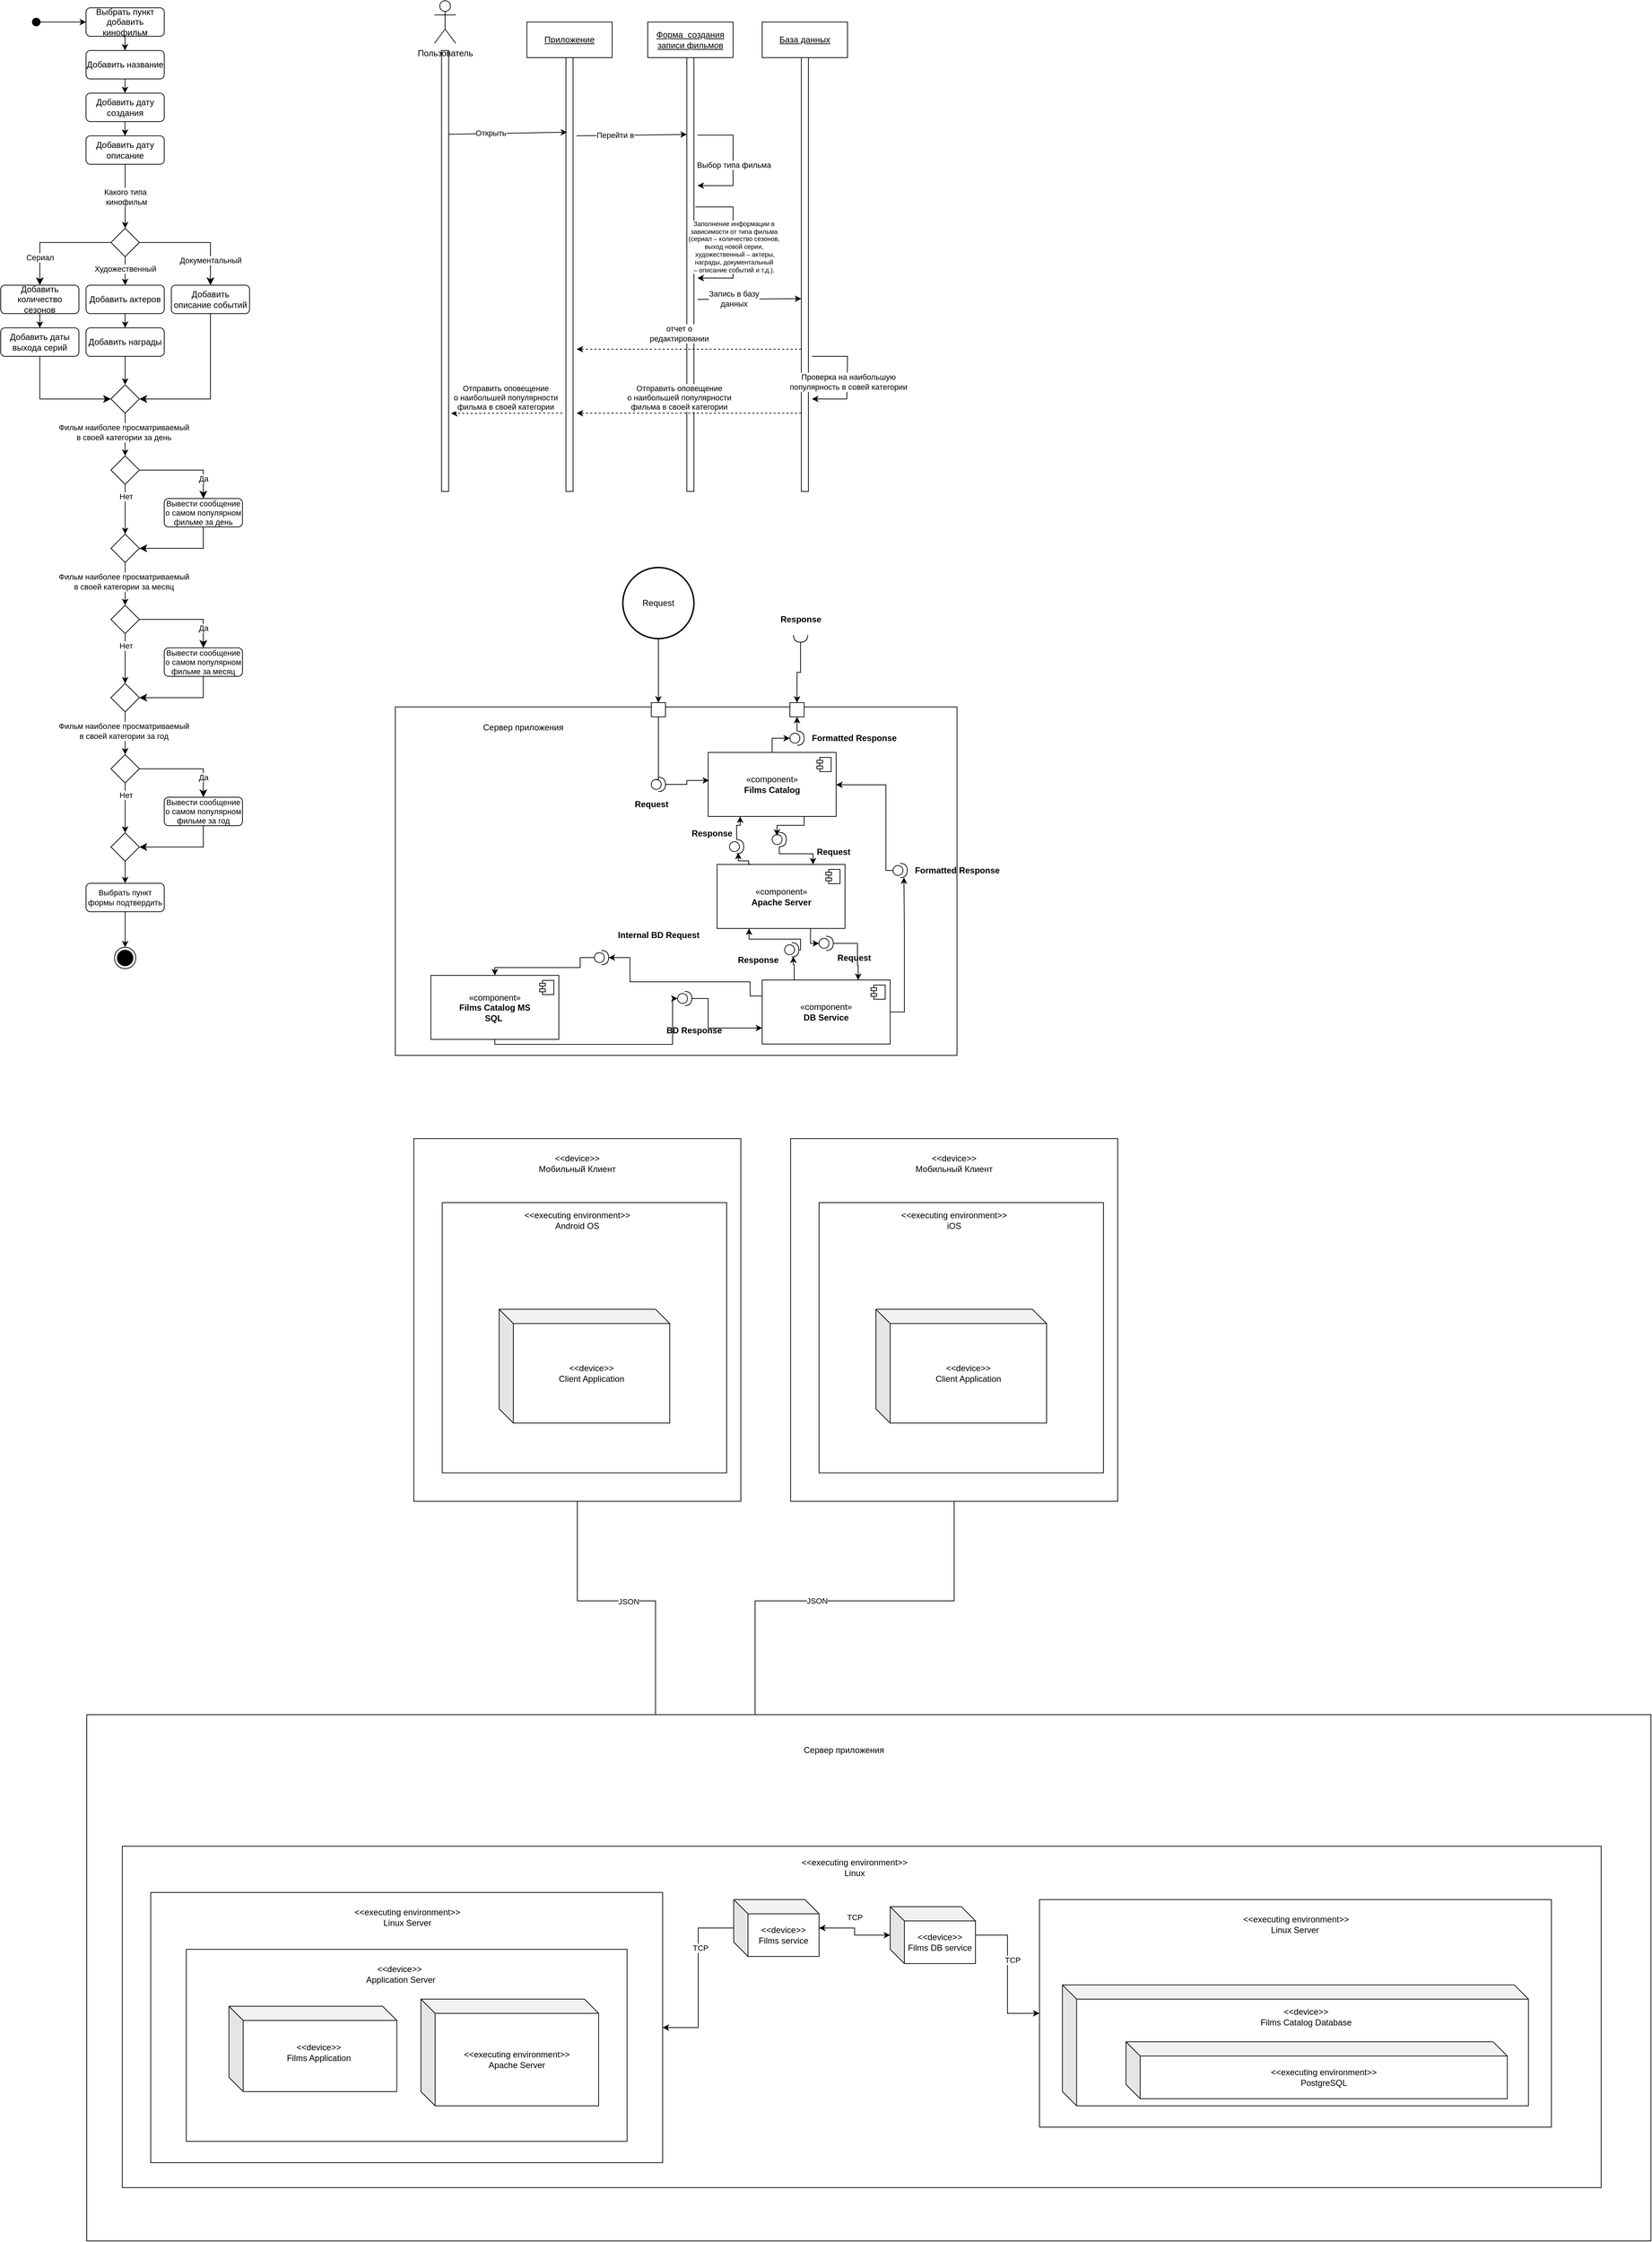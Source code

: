 <mxfile version="22.1.3" type="device">
  <diagram name="Страница — 1" id="a9Os_H2Cxvek76ipQKEr">
    <mxGraphModel dx="4780" dy="2527" grid="1" gridSize="10" guides="1" tooltips="1" connect="1" arrows="1" fold="1" page="1" pageScale="1" pageWidth="827" pageHeight="1169" math="0" shadow="0">
      <root>
        <mxCell id="0" />
        <mxCell id="1" parent="0" />
        <mxCell id="rHdoyy9JIw3pjANWWtvl-1" value="Выбрать пункт добавить кинофильм" style="rounded=1;whiteSpace=wrap;html=1;" parent="1" vertex="1">
          <mxGeometry x="140" y="10" width="110" height="40" as="geometry" />
        </mxCell>
        <mxCell id="rHdoyy9JIw3pjANWWtvl-2" value="" style="rhombus;whiteSpace=wrap;html=1;" parent="1" vertex="1">
          <mxGeometry x="175" y="320" width="40" height="40" as="geometry" />
        </mxCell>
        <mxCell id="rHdoyy9JIw3pjANWWtvl-3" value="" style="endArrow=classic;html=1;rounded=0;entryX=0.5;entryY=0;entryDx=0;entryDy=0;exitX=0.5;exitY=1;exitDx=0;exitDy=0;" parent="1" source="J7ASVX4LQ0dIEM160n3--3" target="rHdoyy9JIw3pjANWWtvl-2" edge="1">
          <mxGeometry width="50" height="50" relative="1" as="geometry">
            <mxPoint x="195" y="280" as="sourcePoint" />
            <mxPoint x="-5" y="270" as="targetPoint" />
          </mxGeometry>
        </mxCell>
        <mxCell id="rHdoyy9JIw3pjANWWtvl-4" value="Какого типа&lt;br&gt;&amp;nbsp;кинофильм" style="edgeLabel;html=1;align=center;verticalAlign=middle;resizable=0;points=[];" parent="rHdoyy9JIw3pjANWWtvl-3" vertex="1" connectable="0">
          <mxGeometry x="0.011" relative="1" as="geometry">
            <mxPoint as="offset" />
          </mxGeometry>
        </mxCell>
        <mxCell id="rHdoyy9JIw3pjANWWtvl-5" value="Добавить описание событий" style="rounded=1;whiteSpace=wrap;html=1;" parent="1" vertex="1">
          <mxGeometry x="260" y="400" width="110" height="40" as="geometry" />
        </mxCell>
        <mxCell id="rHdoyy9JIw3pjANWWtvl-6" value="Добавить актеров" style="rounded=1;whiteSpace=wrap;html=1;" parent="1" vertex="1">
          <mxGeometry x="140" y="400" width="110" height="40" as="geometry" />
        </mxCell>
        <mxCell id="rHdoyy9JIw3pjANWWtvl-7" value="Добавить количество сезонов" style="rounded=1;whiteSpace=wrap;html=1;" parent="1" vertex="1">
          <mxGeometry x="20" y="400" width="110" height="40" as="geometry" />
        </mxCell>
        <mxCell id="rHdoyy9JIw3pjANWWtvl-8" value="" style="edgeStyle=segmentEdgeStyle;endArrow=classic;html=1;curved=0;rounded=0;endSize=8;startSize=8;exitX=1;exitY=0.5;exitDx=0;exitDy=0;entryX=0.5;entryY=0;entryDx=0;entryDy=0;" parent="1" source="rHdoyy9JIw3pjANWWtvl-2" target="rHdoyy9JIw3pjANWWtvl-5" edge="1">
          <mxGeometry width="50" height="50" relative="1" as="geometry">
            <mxPoint x="215" y="450" as="sourcePoint" />
            <mxPoint x="295" y="540" as="targetPoint" />
          </mxGeometry>
        </mxCell>
        <mxCell id="rHdoyy9JIw3pjANWWtvl-15" value="Документальный" style="edgeLabel;html=1;align=center;verticalAlign=middle;resizable=0;points=[];" parent="rHdoyy9JIw3pjANWWtvl-8" vertex="1" connectable="0">
          <mxGeometry x="0.562" relative="1" as="geometry">
            <mxPoint as="offset" />
          </mxGeometry>
        </mxCell>
        <mxCell id="rHdoyy9JIw3pjANWWtvl-9" value="" style="endArrow=classic;html=1;rounded=0;entryX=0.5;entryY=0;entryDx=0;entryDy=0;exitX=0.5;exitY=1;exitDx=0;exitDy=0;" parent="1" source="rHdoyy9JIw3pjANWWtvl-2" target="rHdoyy9JIw3pjANWWtvl-6" edge="1">
          <mxGeometry width="50" height="50" relative="1" as="geometry">
            <mxPoint x="215" y="450" as="sourcePoint" />
            <mxPoint x="265" y="400" as="targetPoint" />
          </mxGeometry>
        </mxCell>
        <mxCell id="rHdoyy9JIw3pjANWWtvl-13" value="Художественный" style="edgeLabel;html=1;align=center;verticalAlign=middle;resizable=0;points=[];" parent="rHdoyy9JIw3pjANWWtvl-9" vertex="1" connectable="0">
          <mxGeometry x="-0.175" relative="1" as="geometry">
            <mxPoint as="offset" />
          </mxGeometry>
        </mxCell>
        <mxCell id="rHdoyy9JIw3pjANWWtvl-10" value="" style="edgeStyle=segmentEdgeStyle;endArrow=classic;html=1;curved=0;rounded=0;endSize=8;startSize=8;entryX=0.5;entryY=0;entryDx=0;entryDy=0;exitX=0;exitY=0.5;exitDx=0;exitDy=0;" parent="1" source="rHdoyy9JIw3pjANWWtvl-2" target="rHdoyy9JIw3pjANWWtvl-7" edge="1">
          <mxGeometry width="50" height="50" relative="1" as="geometry">
            <mxPoint x="160" y="330" as="sourcePoint" />
            <mxPoint x="85" y="390" as="targetPoint" />
          </mxGeometry>
        </mxCell>
        <mxCell id="rHdoyy9JIw3pjANWWtvl-11" value="Сериал" style="edgeLabel;html=1;align=center;verticalAlign=middle;resizable=0;points=[];" parent="rHdoyy9JIw3pjANWWtvl-10" vertex="1" connectable="0">
          <mxGeometry x="0.506" relative="1" as="geometry">
            <mxPoint as="offset" />
          </mxGeometry>
        </mxCell>
        <mxCell id="rHdoyy9JIw3pjANWWtvl-12" value="Добавить даты выхода серий" style="rounded=1;whiteSpace=wrap;html=1;" parent="1" vertex="1">
          <mxGeometry x="20" y="460" width="110" height="40" as="geometry" />
        </mxCell>
        <mxCell id="rHdoyy9JIw3pjANWWtvl-14" value="Добавить награды" style="rounded=1;whiteSpace=wrap;html=1;" parent="1" vertex="1">
          <mxGeometry x="140" y="460" width="110" height="40" as="geometry" />
        </mxCell>
        <mxCell id="rHdoyy9JIw3pjANWWtvl-16" value="" style="endArrow=classic;html=1;rounded=0;exitX=0.5;exitY=1;exitDx=0;exitDy=0;entryX=0.5;entryY=0;entryDx=0;entryDy=0;" parent="1" source="rHdoyy9JIw3pjANWWtvl-7" target="rHdoyy9JIw3pjANWWtvl-12" edge="1">
          <mxGeometry width="50" height="50" relative="1" as="geometry">
            <mxPoint x="225" y="490" as="sourcePoint" />
            <mxPoint x="275" y="440" as="targetPoint" />
          </mxGeometry>
        </mxCell>
        <mxCell id="rHdoyy9JIw3pjANWWtvl-17" value="" style="endArrow=classic;html=1;rounded=0;entryX=0.5;entryY=0;entryDx=0;entryDy=0;exitX=0.5;exitY=1;exitDx=0;exitDy=0;" parent="1" source="rHdoyy9JIw3pjANWWtvl-6" target="rHdoyy9JIw3pjANWWtvl-14" edge="1">
          <mxGeometry width="50" height="50" relative="1" as="geometry">
            <mxPoint x="225" y="490" as="sourcePoint" />
            <mxPoint x="275" y="440" as="targetPoint" />
          </mxGeometry>
        </mxCell>
        <mxCell id="rHdoyy9JIw3pjANWWtvl-20" value="" style="rhombus;whiteSpace=wrap;html=1;" parent="1" vertex="1">
          <mxGeometry x="175" y="540" width="40" height="40" as="geometry" />
        </mxCell>
        <mxCell id="rHdoyy9JIw3pjANWWtvl-21" value="" style="endArrow=classic;html=1;rounded=0;entryX=0.5;entryY=0;entryDx=0;entryDy=0;exitX=0.5;exitY=1;exitDx=0;exitDy=0;" parent="1" source="rHdoyy9JIw3pjANWWtvl-14" target="rHdoyy9JIw3pjANWWtvl-20" edge="1">
          <mxGeometry width="50" height="50" relative="1" as="geometry">
            <mxPoint x="225" y="490" as="sourcePoint" />
            <mxPoint x="275" y="440" as="targetPoint" />
          </mxGeometry>
        </mxCell>
        <mxCell id="rHdoyy9JIw3pjANWWtvl-22" value="" style="edgeStyle=segmentEdgeStyle;endArrow=classic;html=1;curved=0;rounded=0;endSize=8;startSize=8;entryX=1;entryY=0.5;entryDx=0;entryDy=0;exitX=0.5;exitY=1;exitDx=0;exitDy=0;" parent="1" source="rHdoyy9JIw3pjANWWtvl-5" target="rHdoyy9JIw3pjANWWtvl-20" edge="1">
          <mxGeometry width="50" height="50" relative="1" as="geometry">
            <mxPoint x="315" y="450" as="sourcePoint" />
            <mxPoint x="275" y="440" as="targetPoint" />
            <Array as="points">
              <mxPoint x="315" y="560" />
            </Array>
          </mxGeometry>
        </mxCell>
        <mxCell id="rHdoyy9JIw3pjANWWtvl-23" value="" style="edgeStyle=segmentEdgeStyle;endArrow=classic;html=1;curved=0;rounded=0;endSize=8;startSize=8;exitX=0.5;exitY=1;exitDx=0;exitDy=0;entryX=0;entryY=0.5;entryDx=0;entryDy=0;" parent="1" source="rHdoyy9JIw3pjANWWtvl-12" target="rHdoyy9JIw3pjANWWtvl-20" edge="1">
          <mxGeometry width="50" height="50" relative="1" as="geometry">
            <mxPoint x="75" y="520" as="sourcePoint" />
            <mxPoint x="155" y="640" as="targetPoint" />
            <Array as="points">
              <mxPoint x="75" y="560" />
            </Array>
          </mxGeometry>
        </mxCell>
        <mxCell id="rHdoyy9JIw3pjANWWtvl-24" value="" style="endArrow=classic;html=1;rounded=0;exitX=0.5;exitY=1;exitDx=0;exitDy=0;entryX=0.5;entryY=0;entryDx=0;entryDy=0;" parent="1" source="rHdoyy9JIw3pjANWWtvl-20" target="rHdoyy9JIw3pjANWWtvl-25" edge="1">
          <mxGeometry width="50" height="50" relative="1" as="geometry">
            <mxPoint x="205" y="550" as="sourcePoint" />
            <mxPoint x="195" y="600" as="targetPoint" />
          </mxGeometry>
        </mxCell>
        <mxCell id="rHdoyy9JIw3pjANWWtvl-26" value="Фильм наиболее просматриваемый&lt;br&gt;в своей категории за день" style="edgeLabel;html=1;align=center;verticalAlign=middle;resizable=0;points=[];" parent="rHdoyy9JIw3pjANWWtvl-24" vertex="1" connectable="0">
          <mxGeometry x="-0.1" y="-2" relative="1" as="geometry">
            <mxPoint as="offset" />
          </mxGeometry>
        </mxCell>
        <mxCell id="rHdoyy9JIw3pjANWWtvl-25" value="" style="rhombus;whiteSpace=wrap;html=1;" parent="1" vertex="1">
          <mxGeometry x="175" y="640" width="40" height="40" as="geometry" />
        </mxCell>
        <mxCell id="rHdoyy9JIw3pjANWWtvl-27" value="Вывести сообщение о самом популярном фильме за день" style="rounded=1;whiteSpace=wrap;html=1;fontSize=11;" parent="1" vertex="1">
          <mxGeometry x="250" y="700" width="110" height="40" as="geometry" />
        </mxCell>
        <mxCell id="rHdoyy9JIw3pjANWWtvl-28" value="" style="edgeStyle=segmentEdgeStyle;endArrow=classic;html=1;curved=0;rounded=0;endSize=8;startSize=8;exitX=1;exitY=0.5;exitDx=0;exitDy=0;entryX=0.5;entryY=0;entryDx=0;entryDy=0;" parent="1" source="rHdoyy9JIw3pjANWWtvl-25" target="rHdoyy9JIw3pjANWWtvl-27" edge="1">
          <mxGeometry width="50" height="50" relative="1" as="geometry">
            <mxPoint x="315" y="650" as="sourcePoint" />
            <mxPoint x="415" y="710" as="targetPoint" />
          </mxGeometry>
        </mxCell>
        <mxCell id="rHdoyy9JIw3pjANWWtvl-29" value="Да" style="edgeLabel;html=1;align=center;verticalAlign=middle;resizable=0;points=[];" parent="rHdoyy9JIw3pjANWWtvl-28" vertex="1" connectable="0">
          <mxGeometry x="0.562" relative="1" as="geometry">
            <mxPoint as="offset" />
          </mxGeometry>
        </mxCell>
        <mxCell id="rHdoyy9JIw3pjANWWtvl-30" value="" style="rhombus;whiteSpace=wrap;html=1;" parent="1" vertex="1">
          <mxGeometry x="175" y="750" width="40" height="40" as="geometry" />
        </mxCell>
        <mxCell id="rHdoyy9JIw3pjANWWtvl-31" value="" style="endArrow=classic;html=1;rounded=0;entryX=0.5;entryY=0;entryDx=0;entryDy=0;exitX=0.5;exitY=1;exitDx=0;exitDy=0;" parent="1" source="rHdoyy9JIw3pjANWWtvl-25" target="rHdoyy9JIw3pjANWWtvl-30" edge="1">
          <mxGeometry width="50" height="50" relative="1" as="geometry">
            <mxPoint x="225" y="700" as="sourcePoint" />
            <mxPoint x="275" y="650" as="targetPoint" />
          </mxGeometry>
        </mxCell>
        <mxCell id="rHdoyy9JIw3pjANWWtvl-32" value="Нет" style="edgeLabel;html=1;align=center;verticalAlign=middle;resizable=0;points=[];" parent="rHdoyy9JIw3pjANWWtvl-31" vertex="1" connectable="0">
          <mxGeometry x="-0.514" y="1" relative="1" as="geometry">
            <mxPoint as="offset" />
          </mxGeometry>
        </mxCell>
        <mxCell id="rHdoyy9JIw3pjANWWtvl-33" value="" style="edgeStyle=segmentEdgeStyle;endArrow=classic;html=1;curved=0;rounded=0;endSize=8;startSize=8;entryX=1;entryY=0.5;entryDx=0;entryDy=0;exitX=0.5;exitY=1;exitDx=0;exitDy=0;" parent="1" source="rHdoyy9JIw3pjANWWtvl-27" target="rHdoyy9JIw3pjANWWtvl-30" edge="1">
          <mxGeometry width="50" height="50" relative="1" as="geometry">
            <mxPoint x="395" y="649.96" as="sourcePoint" />
            <mxPoint x="295" y="769.96" as="targetPoint" />
            <Array as="points">
              <mxPoint x="305" y="770" />
              <mxPoint x="230" y="770" />
            </Array>
          </mxGeometry>
        </mxCell>
        <mxCell id="rHdoyy9JIw3pjANWWtvl-34" value="" style="shape=waypoint;sketch=0;fillStyle=solid;size=6;pointerEvents=1;points=[];fillColor=none;resizable=0;rotatable=0;perimeter=centerPerimeter;snapToPoint=1;spacing=2;strokeWidth=4;" parent="1" vertex="1">
          <mxGeometry x="60" y="20" width="20" height="20" as="geometry" />
        </mxCell>
        <mxCell id="rHdoyy9JIw3pjANWWtvl-35" value="" style="endArrow=classic;html=1;rounded=0;entryX=0;entryY=0.5;entryDx=0;entryDy=0;" parent="1" source="rHdoyy9JIw3pjANWWtvl-34" target="rHdoyy9JIw3pjANWWtvl-1" edge="1">
          <mxGeometry width="50" height="50" relative="1" as="geometry">
            <mxPoint x="270.39" y="50.12" as="sourcePoint" />
            <mxPoint x="270.39" y="109.12" as="targetPoint" />
          </mxGeometry>
        </mxCell>
        <mxCell id="rHdoyy9JIw3pjANWWtvl-37" value="" style="ellipse;html=1;shape=endState;fillColor=#000000;strokeColor=#000000;" parent="1" vertex="1">
          <mxGeometry x="180" y="1331" width="30" height="30" as="geometry" />
        </mxCell>
        <mxCell id="rHdoyy9JIw3pjANWWtvl-38" value="" style="endArrow=classic;html=1;rounded=0;entryX=0.5;entryY=0;entryDx=0;entryDy=0;exitX=0.5;exitY=1;exitDx=0;exitDy=0;" parent="1" source="3E1k5IjLdsD5JG_nvnl--1" target="rHdoyy9JIw3pjANWWtvl-37" edge="1">
          <mxGeometry width="50" height="50" relative="1" as="geometry">
            <mxPoint x="195" y="1311" as="sourcePoint" />
            <mxPoint x="145" y="1441" as="targetPoint" />
          </mxGeometry>
        </mxCell>
        <mxCell id="J7ASVX4LQ0dIEM160n3--1" value="Добавить дату создания" style="rounded=1;whiteSpace=wrap;html=1;" parent="1" vertex="1">
          <mxGeometry x="140" y="130" width="110" height="40" as="geometry" />
        </mxCell>
        <mxCell id="J7ASVX4LQ0dIEM160n3--2" value="Добавить название" style="rounded=1;whiteSpace=wrap;html=1;" parent="1" vertex="1">
          <mxGeometry x="140" y="70" width="110" height="40" as="geometry" />
        </mxCell>
        <mxCell id="J7ASVX4LQ0dIEM160n3--3" value="Добавить дату описание" style="rounded=1;whiteSpace=wrap;html=1;" parent="1" vertex="1">
          <mxGeometry x="140" y="190" width="110" height="40" as="geometry" />
        </mxCell>
        <mxCell id="J7ASVX4LQ0dIEM160n3--4" value="" style="endArrow=classic;html=1;rounded=0;entryX=0.5;entryY=0;entryDx=0;entryDy=0;exitX=0.5;exitY=1;exitDx=0;exitDy=0;" parent="1" edge="1">
          <mxGeometry width="50" height="50" relative="1" as="geometry">
            <mxPoint x="194.81" y="110" as="sourcePoint" />
            <mxPoint x="194.81" y="130" as="targetPoint" />
          </mxGeometry>
        </mxCell>
        <mxCell id="J7ASVX4LQ0dIEM160n3--6" value="" style="endArrow=classic;html=1;rounded=0;entryX=0.5;entryY=0;entryDx=0;entryDy=0;exitX=0.5;exitY=1;exitDx=0;exitDy=0;" parent="1" edge="1">
          <mxGeometry width="50" height="50" relative="1" as="geometry">
            <mxPoint x="194.81" y="50" as="sourcePoint" />
            <mxPoint x="194.81" y="70" as="targetPoint" />
          </mxGeometry>
        </mxCell>
        <mxCell id="J7ASVX4LQ0dIEM160n3--7" value="" style="endArrow=classic;html=1;rounded=0;entryX=0.5;entryY=0;entryDx=0;entryDy=0;exitX=0.5;exitY=1;exitDx=0;exitDy=0;" parent="1" edge="1">
          <mxGeometry width="50" height="50" relative="1" as="geometry">
            <mxPoint x="194.81" y="170" as="sourcePoint" />
            <mxPoint x="194.81" y="190" as="targetPoint" />
          </mxGeometry>
        </mxCell>
        <mxCell id="Phg0sfEksBGSR-wfqR97-6" value="" style="endArrow=classic;html=1;rounded=0;exitX=0.5;exitY=1;exitDx=0;exitDy=0;entryX=0.5;entryY=0;entryDx=0;entryDy=0;" parent="1" target="Phg0sfEksBGSR-wfqR97-8" edge="1">
          <mxGeometry width="50" height="50" relative="1" as="geometry">
            <mxPoint x="195" y="790" as="sourcePoint" />
            <mxPoint x="195" y="810" as="targetPoint" />
          </mxGeometry>
        </mxCell>
        <mxCell id="Phg0sfEksBGSR-wfqR97-7" value="Фильм наиболее просматриваемый&lt;br&gt;в своей категории за месяц" style="edgeLabel;html=1;align=center;verticalAlign=middle;resizable=0;points=[];" parent="Phg0sfEksBGSR-wfqR97-6" vertex="1" connectable="0">
          <mxGeometry x="-0.1" y="-2" relative="1" as="geometry">
            <mxPoint as="offset" />
          </mxGeometry>
        </mxCell>
        <mxCell id="Phg0sfEksBGSR-wfqR97-8" value="" style="rhombus;whiteSpace=wrap;html=1;" parent="1" vertex="1">
          <mxGeometry x="175" y="850" width="40" height="40" as="geometry" />
        </mxCell>
        <mxCell id="Phg0sfEksBGSR-wfqR97-9" value="Вывести сообщение о самом популярном фильме за месяц" style="rounded=1;whiteSpace=wrap;html=1;fontSize=11;" parent="1" vertex="1">
          <mxGeometry x="250" y="910" width="110" height="40" as="geometry" />
        </mxCell>
        <mxCell id="Phg0sfEksBGSR-wfqR97-10" value="" style="edgeStyle=segmentEdgeStyle;endArrow=classic;html=1;curved=0;rounded=0;endSize=8;startSize=8;exitX=1;exitY=0.5;exitDx=0;exitDy=0;entryX=0.5;entryY=0;entryDx=0;entryDy=0;" parent="1" source="Phg0sfEksBGSR-wfqR97-8" target="Phg0sfEksBGSR-wfqR97-9" edge="1">
          <mxGeometry width="50" height="50" relative="1" as="geometry">
            <mxPoint x="315" y="860" as="sourcePoint" />
            <mxPoint x="415" y="920" as="targetPoint" />
          </mxGeometry>
        </mxCell>
        <mxCell id="Phg0sfEksBGSR-wfqR97-11" value="Да" style="edgeLabel;html=1;align=center;verticalAlign=middle;resizable=0;points=[];" parent="Phg0sfEksBGSR-wfqR97-10" vertex="1" connectable="0">
          <mxGeometry x="0.562" relative="1" as="geometry">
            <mxPoint as="offset" />
          </mxGeometry>
        </mxCell>
        <mxCell id="Phg0sfEksBGSR-wfqR97-12" value="" style="rhombus;whiteSpace=wrap;html=1;" parent="1" vertex="1">
          <mxGeometry x="175" y="960" width="40" height="40" as="geometry" />
        </mxCell>
        <mxCell id="Phg0sfEksBGSR-wfqR97-13" value="" style="endArrow=classic;html=1;rounded=0;entryX=0.5;entryY=0;entryDx=0;entryDy=0;exitX=0.5;exitY=1;exitDx=0;exitDy=0;" parent="1" source="Phg0sfEksBGSR-wfqR97-8" target="Phg0sfEksBGSR-wfqR97-12" edge="1">
          <mxGeometry width="50" height="50" relative="1" as="geometry">
            <mxPoint x="225" y="910" as="sourcePoint" />
            <mxPoint x="275" y="860" as="targetPoint" />
          </mxGeometry>
        </mxCell>
        <mxCell id="Phg0sfEksBGSR-wfqR97-14" value="Нет" style="edgeLabel;html=1;align=center;verticalAlign=middle;resizable=0;points=[];" parent="Phg0sfEksBGSR-wfqR97-13" vertex="1" connectable="0">
          <mxGeometry x="-0.514" y="1" relative="1" as="geometry">
            <mxPoint as="offset" />
          </mxGeometry>
        </mxCell>
        <mxCell id="Phg0sfEksBGSR-wfqR97-15" value="" style="edgeStyle=segmentEdgeStyle;endArrow=classic;html=1;curved=0;rounded=0;endSize=8;startSize=8;entryX=1;entryY=0.5;entryDx=0;entryDy=0;exitX=0.5;exitY=1;exitDx=0;exitDy=0;" parent="1" source="Phg0sfEksBGSR-wfqR97-9" target="Phg0sfEksBGSR-wfqR97-12" edge="1">
          <mxGeometry width="50" height="50" relative="1" as="geometry">
            <mxPoint x="395" y="859.96" as="sourcePoint" />
            <mxPoint x="295" y="979.96" as="targetPoint" />
            <Array as="points">
              <mxPoint x="305" y="980" />
              <mxPoint x="230" y="980" />
            </Array>
          </mxGeometry>
        </mxCell>
        <mxCell id="Phg0sfEksBGSR-wfqR97-16" value="" style="endArrow=classic;html=1;rounded=0;exitX=0.5;exitY=1;exitDx=0;exitDy=0;entryX=0.5;entryY=0;entryDx=0;entryDy=0;" parent="1" target="Phg0sfEksBGSR-wfqR97-18" edge="1">
          <mxGeometry width="50" height="50" relative="1" as="geometry">
            <mxPoint x="195" y="1000" as="sourcePoint" />
            <mxPoint x="195" y="1020" as="targetPoint" />
          </mxGeometry>
        </mxCell>
        <mxCell id="Phg0sfEksBGSR-wfqR97-17" value="Фильм наиболее просматриваемый&lt;br&gt;в своей категории за год" style="edgeLabel;html=1;align=center;verticalAlign=middle;resizable=0;points=[];" parent="Phg0sfEksBGSR-wfqR97-16" vertex="1" connectable="0">
          <mxGeometry x="-0.1" y="-2" relative="1" as="geometry">
            <mxPoint as="offset" />
          </mxGeometry>
        </mxCell>
        <mxCell id="Phg0sfEksBGSR-wfqR97-18" value="" style="rhombus;whiteSpace=wrap;html=1;" parent="1" vertex="1">
          <mxGeometry x="175" y="1060" width="40" height="40" as="geometry" />
        </mxCell>
        <mxCell id="Phg0sfEksBGSR-wfqR97-19" value="Вывести сообщение о самом популярном фильме за год" style="rounded=1;whiteSpace=wrap;html=1;fontSize=11;" parent="1" vertex="1">
          <mxGeometry x="250" y="1120" width="110" height="40" as="geometry" />
        </mxCell>
        <mxCell id="Phg0sfEksBGSR-wfqR97-20" value="" style="edgeStyle=segmentEdgeStyle;endArrow=classic;html=1;curved=0;rounded=0;endSize=8;startSize=8;exitX=1;exitY=0.5;exitDx=0;exitDy=0;entryX=0.5;entryY=0;entryDx=0;entryDy=0;" parent="1" source="Phg0sfEksBGSR-wfqR97-18" target="Phg0sfEksBGSR-wfqR97-19" edge="1">
          <mxGeometry width="50" height="50" relative="1" as="geometry">
            <mxPoint x="315" y="1070" as="sourcePoint" />
            <mxPoint x="415" y="1130" as="targetPoint" />
          </mxGeometry>
        </mxCell>
        <mxCell id="Phg0sfEksBGSR-wfqR97-21" value="Да" style="edgeLabel;html=1;align=center;verticalAlign=middle;resizable=0;points=[];" parent="Phg0sfEksBGSR-wfqR97-20" vertex="1" connectable="0">
          <mxGeometry x="0.562" relative="1" as="geometry">
            <mxPoint as="offset" />
          </mxGeometry>
        </mxCell>
        <mxCell id="Phg0sfEksBGSR-wfqR97-22" value="" style="rhombus;whiteSpace=wrap;html=1;" parent="1" vertex="1">
          <mxGeometry x="175" y="1170" width="40" height="40" as="geometry" />
        </mxCell>
        <mxCell id="Phg0sfEksBGSR-wfqR97-23" value="" style="endArrow=classic;html=1;rounded=0;entryX=0.5;entryY=0;entryDx=0;entryDy=0;exitX=0.5;exitY=1;exitDx=0;exitDy=0;" parent="1" source="Phg0sfEksBGSR-wfqR97-18" target="Phg0sfEksBGSR-wfqR97-22" edge="1">
          <mxGeometry width="50" height="50" relative="1" as="geometry">
            <mxPoint x="225" y="1120" as="sourcePoint" />
            <mxPoint x="275" y="1070" as="targetPoint" />
          </mxGeometry>
        </mxCell>
        <mxCell id="Phg0sfEksBGSR-wfqR97-24" value="Нет" style="edgeLabel;html=1;align=center;verticalAlign=middle;resizable=0;points=[];" parent="Phg0sfEksBGSR-wfqR97-23" vertex="1" connectable="0">
          <mxGeometry x="-0.514" y="1" relative="1" as="geometry">
            <mxPoint as="offset" />
          </mxGeometry>
        </mxCell>
        <mxCell id="Phg0sfEksBGSR-wfqR97-25" value="" style="edgeStyle=segmentEdgeStyle;endArrow=classic;html=1;curved=0;rounded=0;endSize=8;startSize=8;entryX=1;entryY=0.5;entryDx=0;entryDy=0;exitX=0.5;exitY=1;exitDx=0;exitDy=0;" parent="1" source="Phg0sfEksBGSR-wfqR97-19" target="Phg0sfEksBGSR-wfqR97-22" edge="1">
          <mxGeometry width="50" height="50" relative="1" as="geometry">
            <mxPoint x="395" y="1069.96" as="sourcePoint" />
            <mxPoint x="295" y="1189.96" as="targetPoint" />
            <Array as="points">
              <mxPoint x="305" y="1190" />
              <mxPoint x="230" y="1190" />
            </Array>
          </mxGeometry>
        </mxCell>
        <mxCell id="3E1k5IjLdsD5JG_nvnl--1" value="Выбрать пункт формы подтвердить" style="rounded=1;whiteSpace=wrap;html=1;fontSize=11;" parent="1" vertex="1">
          <mxGeometry x="140" y="1241" width="110" height="40" as="geometry" />
        </mxCell>
        <mxCell id="3E1k5IjLdsD5JG_nvnl--2" value="" style="endArrow=classic;html=1;rounded=0;entryX=0.5;entryY=0;entryDx=0;entryDy=0;exitX=0.5;exitY=1;exitDx=0;exitDy=0;" parent="1" source="Phg0sfEksBGSR-wfqR97-22" target="3E1k5IjLdsD5JG_nvnl--1" edge="1">
          <mxGeometry width="50" height="50" relative="1" as="geometry">
            <mxPoint x="304.68" y="1240" as="sourcePoint" />
            <mxPoint x="304.68" y="1290" as="targetPoint" />
          </mxGeometry>
        </mxCell>
        <mxCell id="-vRt5Or46PGc0nnXWkZ1-1" value="Форма &amp;nbsp;создания записи фильмов" style="rounded=0;whiteSpace=wrap;html=1;fontStyle=4" parent="1" vertex="1">
          <mxGeometry x="930" y="30" width="120" height="50" as="geometry" />
        </mxCell>
        <mxCell id="-vRt5Or46PGc0nnXWkZ1-2" value="База данных" style="rounded=0;whiteSpace=wrap;html=1;fontStyle=4" parent="1" vertex="1">
          <mxGeometry x="1091" y="30" width="120" height="50" as="geometry" />
        </mxCell>
        <mxCell id="-vRt5Or46PGc0nnXWkZ1-3" value="" style="rounded=0;whiteSpace=wrap;html=1;" parent="1" vertex="1">
          <mxGeometry x="1146" y="80" width="10" height="610" as="geometry" />
        </mxCell>
        <mxCell id="-vRt5Or46PGc0nnXWkZ1-5" value="" style="rounded=0;whiteSpace=wrap;html=1;" parent="1" vertex="1">
          <mxGeometry x="985" y="80" width="10" height="610" as="geometry" />
        </mxCell>
        <mxCell id="-vRt5Or46PGc0nnXWkZ1-6" value="" style="rounded=0;whiteSpace=wrap;html=1;" parent="1" vertex="1">
          <mxGeometry x="640" y="70" width="10" height="620" as="geometry" />
        </mxCell>
        <mxCell id="iHaZbKc7THjHE40Dw3JF-1" value="Пользователь" style="shape=umlActor;verticalLabelPosition=bottom;verticalAlign=top;html=1;outlineConnect=0;" parent="1" vertex="1">
          <mxGeometry x="630" width="30" height="60" as="geometry" />
        </mxCell>
        <mxCell id="-f_5YaJq-49K94avLsPi-1" value="Приложение" style="rounded=0;whiteSpace=wrap;html=1;fontStyle=4" vertex="1" parent="1">
          <mxGeometry x="760" y="30" width="120" height="50" as="geometry" />
        </mxCell>
        <mxCell id="-f_5YaJq-49K94avLsPi-2" value="" style="rounded=0;whiteSpace=wrap;html=1;" vertex="1" parent="1">
          <mxGeometry x="815" y="80" width="10" height="610" as="geometry" />
        </mxCell>
        <mxCell id="2nF1AMQqFkWWgxB1O0v7-2" value="" style="endArrow=classic;html=1;rounded=0;exitX=1.055;exitY=0.19;exitDx=0;exitDy=0;exitPerimeter=0;entryX=0.152;entryY=0.172;entryDx=0;entryDy=0;entryPerimeter=0;" edge="1" parent="1" source="-vRt5Or46PGc0nnXWkZ1-6" target="-f_5YaJq-49K94avLsPi-2">
          <mxGeometry width="50" height="50" relative="1" as="geometry">
            <mxPoint x="840" y="380" as="sourcePoint" />
            <mxPoint x="890" y="330" as="targetPoint" />
          </mxGeometry>
        </mxCell>
        <mxCell id="2nF1AMQqFkWWgxB1O0v7-3" value="Открыть" style="edgeLabel;html=1;align=center;verticalAlign=middle;resizable=0;points=[];" vertex="1" connectable="0" parent="2nF1AMQqFkWWgxB1O0v7-2">
          <mxGeometry x="-0.301" y="1" relative="1" as="geometry">
            <mxPoint as="offset" />
          </mxGeometry>
        </mxCell>
        <mxCell id="ExKuoMuSUGKlfiJ7eeuP-2" value="" style="endArrow=classic;html=1;rounded=0;entryX=0.1;entryY=0.165;entryDx=0;entryDy=0;entryPerimeter=0;" edge="1" parent="1">
          <mxGeometry width="50" height="50" relative="1" as="geometry">
            <mxPoint x="830" y="190" as="sourcePoint" />
            <mxPoint x="985" y="188" as="targetPoint" />
          </mxGeometry>
        </mxCell>
        <mxCell id="ExKuoMuSUGKlfiJ7eeuP-3" value="Перейти в" style="edgeLabel;html=1;align=center;verticalAlign=middle;resizable=0;points=[];" vertex="1" connectable="0" parent="ExKuoMuSUGKlfiJ7eeuP-2">
          <mxGeometry x="-0.301" y="1" relative="1" as="geometry">
            <mxPoint as="offset" />
          </mxGeometry>
        </mxCell>
        <mxCell id="-3FuP7O36KxPIKmN8tK0-1" value="" style="endArrow=classic;html=1;rounded=0;" edge="1" parent="1">
          <mxGeometry width="50" height="50" relative="1" as="geometry">
            <mxPoint x="1000" y="189" as="sourcePoint" />
            <mxPoint x="1000" y="260" as="targetPoint" />
            <Array as="points">
              <mxPoint x="1050" y="189" />
              <mxPoint x="1050" y="260" />
            </Array>
          </mxGeometry>
        </mxCell>
        <mxCell id="1hD57B-5RByIS9g2rAID-1" value="Выбор типа фильма" style="edgeLabel;html=1;align=center;verticalAlign=middle;resizable=0;points=[];" vertex="1" connectable="0" parent="-3FuP7O36KxPIKmN8tK0-1">
          <mxGeometry x="0.074" y="1" relative="1" as="geometry">
            <mxPoint as="offset" />
          </mxGeometry>
        </mxCell>
        <mxCell id="1hD57B-5RByIS9g2rAID-2" value="" style="endArrow=classic;html=1;rounded=0;exitX=1.235;exitY=0.227;exitDx=0;exitDy=0;exitPerimeter=0;" edge="1" parent="1">
          <mxGeometry width="50" height="50" relative="1" as="geometry">
            <mxPoint x="997" y="290.04" as="sourcePoint" />
            <mxPoint x="1000" y="390" as="targetPoint" />
            <Array as="points">
              <mxPoint x="1050" y="290.04" />
              <mxPoint x="1050" y="390" />
            </Array>
          </mxGeometry>
        </mxCell>
        <mxCell id="1hD57B-5RByIS9g2rAID-3" value="Заполнение информации в&lt;br style=&quot;font-size: 9px;&quot;&gt;зависимости от типа фильма&lt;br style=&quot;font-size: 9px;&quot;&gt;&lt;div style=&quot;font-size: 9px;&quot;&gt;(сериал – количество сезонов,&lt;/div&gt;&lt;div style=&quot;font-size: 9px;&quot;&gt;выход новой серии,&lt;/div&gt;&lt;div style=&quot;font-size: 9px;&quot;&gt;&amp;nbsp;художественный – актеры,&lt;/div&gt;&lt;div style=&quot;font-size: 9px;&quot;&gt;&amp;nbsp;награды, документальный&amp;nbsp;&lt;/div&gt;&lt;div style=&quot;font-size: 9px;&quot;&gt;– описание событий и т.д.).&lt;/div&gt;" style="edgeLabel;html=1;align=center;verticalAlign=middle;resizable=0;points=[];fontSize=9;" vertex="1" connectable="0" parent="1hD57B-5RByIS9g2rAID-2">
          <mxGeometry x="0.074" y="1" relative="1" as="geometry">
            <mxPoint as="offset" />
          </mxGeometry>
        </mxCell>
        <mxCell id="RqGvbMxNvJ7_zXWobZvq-3" value="" style="endArrow=classic;html=1;rounded=0;entryX=0.1;entryY=0.165;entryDx=0;entryDy=0;entryPerimeter=0;" edge="1" parent="1">
          <mxGeometry width="50" height="50" relative="1" as="geometry">
            <mxPoint x="1000" y="420" as="sourcePoint" />
            <mxPoint x="1146" y="419" as="targetPoint" />
          </mxGeometry>
        </mxCell>
        <mxCell id="RqGvbMxNvJ7_zXWobZvq-4" value="Запись в базу&lt;br&gt;данных" style="edgeLabel;html=1;align=center;verticalAlign=middle;resizable=0;points=[];" vertex="1" connectable="0" parent="RqGvbMxNvJ7_zXWobZvq-3">
          <mxGeometry x="-0.301" y="1" relative="1" as="geometry">
            <mxPoint as="offset" />
          </mxGeometry>
        </mxCell>
        <mxCell id="TpJm15K8wxa0ofJ3zXp7-1" value="" style="endArrow=classic;html=1;rounded=0;dashed=1;exitX=-0.027;exitY=0.781;exitDx=0;exitDy=0;exitPerimeter=0;" edge="1" parent="1">
          <mxGeometry width="50" height="50" relative="1" as="geometry">
            <mxPoint x="1146" y="490" as="sourcePoint" />
            <mxPoint x="830" y="490" as="targetPoint" />
          </mxGeometry>
        </mxCell>
        <mxCell id="TpJm15K8wxa0ofJ3zXp7-2" value="отчет о &lt;br&gt;редактировании" style="edgeLabel;html=1;align=center;verticalAlign=middle;resizable=0;points=[];" vertex="1" connectable="0" parent="TpJm15K8wxa0ofJ3zXp7-1">
          <mxGeometry x="0.161" y="5" relative="1" as="geometry">
            <mxPoint x="11" y="-27" as="offset" />
          </mxGeometry>
        </mxCell>
        <mxCell id="MTnmURIW9Ri6ESTOH4Vx-1" value="" style="endArrow=classic;html=1;rounded=0;" edge="1" parent="1">
          <mxGeometry width="50" height="50" relative="1" as="geometry">
            <mxPoint x="1161" y="500" as="sourcePoint" />
            <mxPoint x="1161" y="560" as="targetPoint" />
            <Array as="points">
              <mxPoint x="1211" y="500" />
              <mxPoint x="1210" y="560" />
            </Array>
          </mxGeometry>
        </mxCell>
        <mxCell id="MTnmURIW9Ri6ESTOH4Vx-2" value="Проверка на наибольшую&lt;br&gt;популярность в совей категории" style="edgeLabel;html=1;align=center;verticalAlign=middle;resizable=0;points=[];" vertex="1" connectable="0" parent="MTnmURIW9Ri6ESTOH4Vx-1">
          <mxGeometry x="0.074" y="1" relative="1" as="geometry">
            <mxPoint as="offset" />
          </mxGeometry>
        </mxCell>
        <mxCell id="HKuBbeCge7qiZIz0TAPN-1" value="" style="endArrow=classic;html=1;rounded=0;dashed=1;" edge="1" parent="1">
          <mxGeometry width="50" height="50" relative="1" as="geometry">
            <mxPoint x="1146" y="580" as="sourcePoint" />
            <mxPoint x="830" y="580" as="targetPoint" />
          </mxGeometry>
        </mxCell>
        <mxCell id="HKuBbeCge7qiZIz0TAPN-2" value="Отправить оповещение &lt;br&gt;о наибольшей популярности&lt;br&gt;фильма в своей категории" style="edgeLabel;html=1;align=center;verticalAlign=middle;resizable=0;points=[];" vertex="1" connectable="0" parent="HKuBbeCge7qiZIz0TAPN-1">
          <mxGeometry x="0.161" y="5" relative="1" as="geometry">
            <mxPoint x="11" y="-27" as="offset" />
          </mxGeometry>
        </mxCell>
        <mxCell id="SOWwWAd67W0CR9lIv3wv-1" value="" style="endArrow=classic;html=1;rounded=0;dashed=1;entryX=1.342;entryY=0.823;entryDx=0;entryDy=0;entryPerimeter=0;" edge="1" parent="1" target="-vRt5Or46PGc0nnXWkZ1-6">
          <mxGeometry width="50" height="50" relative="1" as="geometry">
            <mxPoint x="810" y="580" as="sourcePoint" />
            <mxPoint x="487" y="550" as="targetPoint" />
          </mxGeometry>
        </mxCell>
        <mxCell id="SOWwWAd67W0CR9lIv3wv-2" value="Отправить оповещение &lt;br&gt;о наибольшей популярности&lt;br&gt;фильма в своей категории" style="edgeLabel;html=1;align=center;verticalAlign=middle;resizable=0;points=[];" vertex="1" connectable="0" parent="SOWwWAd67W0CR9lIv3wv-1">
          <mxGeometry x="0.161" y="5" relative="1" as="geometry">
            <mxPoint x="11" y="-27" as="offset" />
          </mxGeometry>
        </mxCell>
        <mxCell id="EJ34aH0ThEYILr5VlJee-1" value="" style="edgeStyle=orthogonalEdgeStyle;rounded=0;orthogonalLoop=1;jettySize=auto;html=1;" edge="1" parent="1" source="EJ34aH0ThEYILr5VlJee-2" target="EJ34aH0ThEYILr5VlJee-4">
          <mxGeometry relative="1" as="geometry" />
        </mxCell>
        <mxCell id="EJ34aH0ThEYILr5VlJee-2" value="Request" style="strokeWidth=2;html=1;shape=mxgraph.flowchart.start_2;whiteSpace=wrap;" vertex="1" parent="1">
          <mxGeometry x="895" y="797" width="100" height="100" as="geometry" />
        </mxCell>
        <mxCell id="EJ34aH0ThEYILr5VlJee-3" value="" style="rounded=0;whiteSpace=wrap;html=1;" vertex="1" parent="1">
          <mxGeometry x="575.0" y="993" width="790" height="490" as="geometry" />
        </mxCell>
        <mxCell id="EJ34aH0ThEYILr5VlJee-4" value="" style="whiteSpace=wrap;html=1;aspect=fixed;" vertex="1" parent="1">
          <mxGeometry x="935" y="987" width="20" height="20" as="geometry" />
        </mxCell>
        <mxCell id="EJ34aH0ThEYILr5VlJee-5" value="" style="shape=providedRequiredInterface;html=1;verticalLabelPosition=bottom;sketch=0;" vertex="1" parent="1">
          <mxGeometry x="935" y="1092" width="20" height="20" as="geometry" />
        </mxCell>
        <mxCell id="EJ34aH0ThEYILr5VlJee-6" style="edgeStyle=orthogonalEdgeStyle;rounded=0;orthogonalLoop=1;jettySize=auto;html=1;entryX=0.31;entryY=0.17;entryDx=0;entryDy=0;entryPerimeter=0;endArrow=none;endFill=0;" edge="1" parent="1" source="EJ34aH0ThEYILr5VlJee-4" target="EJ34aH0ThEYILr5VlJee-5">
          <mxGeometry relative="1" as="geometry">
            <Array as="points">
              <mxPoint x="945" y="1095.5" />
            </Array>
          </mxGeometry>
        </mxCell>
        <mxCell id="EJ34aH0ThEYILr5VlJee-7" value="«component»&lt;br&gt;&lt;b&gt;Films Catalog&lt;/b&gt;" style="html=1;dropTarget=0;whiteSpace=wrap;" vertex="1" parent="1">
          <mxGeometry x="1015" y="1057" width="180" height="90" as="geometry" />
        </mxCell>
        <mxCell id="EJ34aH0ThEYILr5VlJee-8" value="" style="shape=module;jettyWidth=8;jettyHeight=4;" vertex="1" parent="EJ34aH0ThEYILr5VlJee-7">
          <mxGeometry x="1" width="20" height="20" relative="1" as="geometry">
            <mxPoint x="-27" y="7" as="offset" />
          </mxGeometry>
        </mxCell>
        <mxCell id="EJ34aH0ThEYILr5VlJee-9" style="edgeStyle=orthogonalEdgeStyle;rounded=0;orthogonalLoop=1;jettySize=auto;html=1;entryX=0.007;entryY=0.438;entryDx=0;entryDy=0;entryPerimeter=0;endArrow=classic;endFill=1;" edge="1" parent="1" source="EJ34aH0ThEYILr5VlJee-5" target="EJ34aH0ThEYILr5VlJee-7">
          <mxGeometry relative="1" as="geometry" />
        </mxCell>
        <mxCell id="EJ34aH0ThEYILr5VlJee-10" value="Request" style="text;align=center;fontStyle=1;verticalAlign=middle;spacingLeft=3;spacingRight=3;strokeColor=none;rotatable=0;points=[[0,0.5],[1,0.5]];portConstraint=eastwest;html=1;" vertex="1" parent="1">
          <mxGeometry x="895" y="1117" width="80" height="26" as="geometry" />
        </mxCell>
        <mxCell id="EJ34aH0ThEYILr5VlJee-11" value="«component»&lt;br&gt;&lt;b&gt;Films Catalog MS &lt;br&gt;SQL&amp;nbsp;&lt;/b&gt;" style="html=1;dropTarget=0;whiteSpace=wrap;" vertex="1" parent="1">
          <mxGeometry x="625" y="1370.5" width="180" height="90" as="geometry" />
        </mxCell>
        <mxCell id="EJ34aH0ThEYILr5VlJee-12" value="" style="shape=module;jettyWidth=8;jettyHeight=4;" vertex="1" parent="EJ34aH0ThEYILr5VlJee-11">
          <mxGeometry x="1" width="20" height="20" relative="1" as="geometry">
            <mxPoint x="-27" y="7" as="offset" />
          </mxGeometry>
        </mxCell>
        <mxCell id="EJ34aH0ThEYILr5VlJee-13" value="«component»&lt;br&gt;&lt;b&gt;DB Service&lt;/b&gt;" style="html=1;dropTarget=0;whiteSpace=wrap;" vertex="1" parent="1">
          <mxGeometry x="1091" y="1377" width="180" height="90" as="geometry" />
        </mxCell>
        <mxCell id="EJ34aH0ThEYILr5VlJee-14" value="" style="shape=module;jettyWidth=8;jettyHeight=4;" vertex="1" parent="EJ34aH0ThEYILr5VlJee-13">
          <mxGeometry x="1" width="20" height="20" relative="1" as="geometry">
            <mxPoint x="-27" y="7" as="offset" />
          </mxGeometry>
        </mxCell>
        <mxCell id="EJ34aH0ThEYILr5VlJee-15" style="edgeStyle=orthogonalEdgeStyle;rounded=0;orthogonalLoop=1;jettySize=auto;html=1;entryX=0.75;entryY=0;entryDx=0;entryDy=0;" edge="1" parent="1" source="EJ34aH0ThEYILr5VlJee-16" target="EJ34aH0ThEYILr5VlJee-44">
          <mxGeometry relative="1" as="geometry">
            <Array as="points">
              <mxPoint x="1115" y="1199.5" />
              <mxPoint x="1162" y="1199.5" />
            </Array>
          </mxGeometry>
        </mxCell>
        <mxCell id="EJ34aH0ThEYILr5VlJee-16" value="" style="shape=providedRequiredInterface;html=1;verticalLabelPosition=bottom;sketch=0;" vertex="1" parent="1">
          <mxGeometry x="1105" y="1169.5" width="20" height="20" as="geometry" />
        </mxCell>
        <mxCell id="EJ34aH0ThEYILr5VlJee-17" style="edgeStyle=orthogonalEdgeStyle;rounded=0;orthogonalLoop=1;jettySize=auto;html=1;entryX=0.34;entryY=0.23;entryDx=0;entryDy=0;entryPerimeter=0;exitX=0.75;exitY=1;exitDx=0;exitDy=0;" edge="1" parent="1" source="EJ34aH0ThEYILr5VlJee-7" target="EJ34aH0ThEYILr5VlJee-16">
          <mxGeometry relative="1" as="geometry">
            <mxPoint x="1115" y="1157.99" as="sourcePoint" />
            <Array as="points">
              <mxPoint x="1150" y="1159.5" />
              <mxPoint x="1112" y="1159.5" />
            </Array>
          </mxGeometry>
        </mxCell>
        <mxCell id="EJ34aH0ThEYILr5VlJee-18" value="Request" style="text;align=center;fontStyle=1;verticalAlign=middle;spacingLeft=3;spacingRight=3;strokeColor=none;rotatable=0;points=[[0,0.5],[1,0.5]];portConstraint=eastwest;html=1;" vertex="1" parent="1">
          <mxGeometry x="1121" y="1184" width="140" height="26" as="geometry" />
        </mxCell>
        <mxCell id="EJ34aH0ThEYILr5VlJee-19" value="" style="shape=providedRequiredInterface;html=1;verticalLabelPosition=bottom;sketch=0;rotation=0;" vertex="1" parent="1">
          <mxGeometry x="855" y="1335.5" width="20" height="20" as="geometry" />
        </mxCell>
        <mxCell id="EJ34aH0ThEYILr5VlJee-20" value="Internal BD Request" style="text;align=center;fontStyle=1;verticalAlign=middle;spacingLeft=3;spacingRight=3;strokeColor=none;rotatable=0;points=[[0,0.5],[1,0.5]];portConstraint=eastwest;html=1;" vertex="1" parent="1">
          <mxGeometry x="875" y="1301" width="140" height="26" as="geometry" />
        </mxCell>
        <mxCell id="EJ34aH0ThEYILr5VlJee-21" style="edgeStyle=orthogonalEdgeStyle;rounded=0;orthogonalLoop=1;jettySize=auto;html=1;exitX=0;exitY=0.25;exitDx=0;exitDy=0;entryX=1;entryY=0.5;entryDx=0;entryDy=0;entryPerimeter=0;" edge="1" parent="1" source="EJ34aH0ThEYILr5VlJee-13" target="EJ34aH0ThEYILr5VlJee-19">
          <mxGeometry relative="1" as="geometry">
            <mxPoint x="677.94" y="1687" as="sourcePoint" />
            <Array as="points">
              <mxPoint x="1074" y="1399.5" />
              <mxPoint x="1074" y="1379.5" />
              <mxPoint x="905" y="1379.5" />
              <mxPoint x="905" y="1345.5" />
            </Array>
            <mxPoint x="905" y="1343.5" as="targetPoint" />
          </mxGeometry>
        </mxCell>
        <mxCell id="EJ34aH0ThEYILr5VlJee-22" style="edgeStyle=orthogonalEdgeStyle;rounded=0;orthogonalLoop=1;jettySize=auto;html=1;entryX=0.5;entryY=0;entryDx=0;entryDy=0;exitX=0;exitY=0.5;exitDx=0;exitDy=0;exitPerimeter=0;" edge="1" parent="1" source="EJ34aH0ThEYILr5VlJee-19" target="EJ34aH0ThEYILr5VlJee-11">
          <mxGeometry relative="1" as="geometry">
            <mxPoint x="815" y="1349.5" as="targetPoint" />
            <Array as="points">
              <mxPoint x="835" y="1345.5" />
              <mxPoint x="835" y="1359.5" />
              <mxPoint x="715" y="1359.5" />
            </Array>
          </mxGeometry>
        </mxCell>
        <mxCell id="EJ34aH0ThEYILr5VlJee-23" style="edgeStyle=orthogonalEdgeStyle;rounded=0;orthogonalLoop=1;jettySize=auto;html=1;entryX=0;entryY=0.75;entryDx=0;entryDy=0;" edge="1" parent="1" source="EJ34aH0ThEYILr5VlJee-25" target="EJ34aH0ThEYILr5VlJee-13">
          <mxGeometry relative="1" as="geometry">
            <Array as="points">
              <mxPoint x="1015" y="1403.5" />
              <mxPoint x="1015" y="1444.5" />
            </Array>
            <mxPoint x="1075" y="1403.5" as="targetPoint" />
          </mxGeometry>
        </mxCell>
        <mxCell id="EJ34aH0ThEYILr5VlJee-24" value="" style="edgeStyle=orthogonalEdgeStyle;rounded=0;orthogonalLoop=1;jettySize=auto;html=1;exitX=0.5;exitY=1;exitDx=0;exitDy=0;entryX=0;entryY=0.5;entryDx=0;entryDy=0;entryPerimeter=0;" edge="1" parent="1" source="EJ34aH0ThEYILr5VlJee-11" target="EJ34aH0ThEYILr5VlJee-25">
          <mxGeometry relative="1" as="geometry">
            <mxPoint x="766.47" y="1372" as="sourcePoint" />
            <mxPoint x="925.0" y="1437" as="targetPoint" />
            <Array as="points">
              <mxPoint x="715" y="1467.5" />
              <mxPoint x="965" y="1467.5" />
              <mxPoint x="965" y="1403.5" />
            </Array>
          </mxGeometry>
        </mxCell>
        <mxCell id="EJ34aH0ThEYILr5VlJee-25" value="" style="shape=providedRequiredInterface;html=1;verticalLabelPosition=bottom;sketch=0;" vertex="1" parent="1">
          <mxGeometry x="972" y="1393" width="20" height="20" as="geometry" />
        </mxCell>
        <mxCell id="EJ34aH0ThEYILr5VlJee-26" value="BD Response" style="text;align=center;fontStyle=1;verticalAlign=middle;spacingLeft=3;spacingRight=3;strokeColor=none;rotatable=0;points=[[0,0.5],[1,0.5]];portConstraint=eastwest;html=1;" vertex="1" parent="1">
          <mxGeometry x="955" y="1434.5" width="80" height="26" as="geometry" />
        </mxCell>
        <mxCell id="EJ34aH0ThEYILr5VlJee-27" value="" style="shape=providedRequiredInterface;html=1;verticalLabelPosition=bottom;sketch=0;" vertex="1" parent="1">
          <mxGeometry x="1045" y="1179.5" width="20" height="20" as="geometry" />
        </mxCell>
        <mxCell id="EJ34aH0ThEYILr5VlJee-28" value="Response" style="text;align=center;fontStyle=1;verticalAlign=middle;spacingLeft=3;spacingRight=3;strokeColor=none;rotatable=0;points=[[0,0.5],[1,0.5]];portConstraint=eastwest;html=1;" vertex="1" parent="1">
          <mxGeometry x="980" y="1158" width="80" height="26" as="geometry" />
        </mxCell>
        <mxCell id="EJ34aH0ThEYILr5VlJee-29" style="edgeStyle=orthogonalEdgeStyle;rounded=0;orthogonalLoop=1;jettySize=auto;html=1;entryX=0.621;entryY=0.929;entryDx=0;entryDy=0;entryPerimeter=0;exitX=0.26;exitY=-0.005;exitDx=0;exitDy=0;exitPerimeter=0;" edge="1" parent="1" source="EJ34aH0ThEYILr5VlJee-44" target="EJ34aH0ThEYILr5VlJee-27">
          <mxGeometry relative="1" as="geometry">
            <Array as="points">
              <mxPoint x="1072" y="1214.5" />
              <mxPoint x="1072" y="1209.5" />
              <mxPoint x="1057" y="1209.5" />
            </Array>
            <mxPoint x="1075" y="1329.5" as="sourcePoint" />
          </mxGeometry>
        </mxCell>
        <mxCell id="EJ34aH0ThEYILr5VlJee-30" style="edgeStyle=orthogonalEdgeStyle;rounded=0;orthogonalLoop=1;jettySize=auto;html=1;entryX=0.25;entryY=1;entryDx=0;entryDy=0;" edge="1" parent="1" source="EJ34aH0ThEYILr5VlJee-27" target="EJ34aH0ThEYILr5VlJee-7">
          <mxGeometry relative="1" as="geometry">
            <mxPoint x="1041.38" y="1157" as="targetPoint" />
          </mxGeometry>
        </mxCell>
        <mxCell id="EJ34aH0ThEYILr5VlJee-31" style="edgeStyle=orthogonalEdgeStyle;rounded=0;orthogonalLoop=1;jettySize=auto;html=1;entryX=1;entryY=0.5;entryDx=0;entryDy=0;" edge="1" parent="1" source="EJ34aH0ThEYILr5VlJee-32" target="EJ34aH0ThEYILr5VlJee-7">
          <mxGeometry relative="1" as="geometry">
            <Array as="points">
              <mxPoint x="1265" y="1223.5" />
              <mxPoint x="1265" y="1102.5" />
              <mxPoint x="1195" y="1102.5" />
            </Array>
          </mxGeometry>
        </mxCell>
        <mxCell id="EJ34aH0ThEYILr5VlJee-32" value="" style="shape=providedRequiredInterface;html=1;verticalLabelPosition=bottom;sketch=0;" vertex="1" parent="1">
          <mxGeometry x="1275" y="1213" width="20" height="20" as="geometry" />
        </mxCell>
        <mxCell id="EJ34aH0ThEYILr5VlJee-33" value="Formatted Response" style="text;align=center;fontStyle=1;verticalAlign=middle;spacingLeft=3;spacingRight=3;strokeColor=none;rotatable=0;points=[[0,0.5],[1,0.5]];portConstraint=eastwest;html=1;" vertex="1" parent="1">
          <mxGeometry x="1325" y="1210" width="80" height="26" as="geometry" />
        </mxCell>
        <mxCell id="EJ34aH0ThEYILr5VlJee-34" style="edgeStyle=orthogonalEdgeStyle;rounded=0;orthogonalLoop=1;jettySize=auto;html=1;entryX=0.767;entryY=0.983;entryDx=0;entryDy=0;entryPerimeter=0;exitX=1;exitY=0.5;exitDx=0;exitDy=0;" edge="1" parent="1" source="EJ34aH0ThEYILr5VlJee-13" target="EJ34aH0ThEYILr5VlJee-32">
          <mxGeometry relative="1" as="geometry">
            <mxPoint x="1195" y="1282" as="sourcePoint" />
          </mxGeometry>
        </mxCell>
        <mxCell id="EJ34aH0ThEYILr5VlJee-35" value="" style="whiteSpace=wrap;html=1;aspect=fixed;" vertex="1" parent="1">
          <mxGeometry x="1130" y="987" width="20" height="20" as="geometry" />
        </mxCell>
        <mxCell id="EJ34aH0ThEYILr5VlJee-36" style="edgeStyle=orthogonalEdgeStyle;rounded=0;orthogonalLoop=1;jettySize=auto;html=1;entryX=0.5;entryY=1;entryDx=0;entryDy=0;" edge="1" parent="1" source="EJ34aH0ThEYILr5VlJee-37" target="EJ34aH0ThEYILr5VlJee-35">
          <mxGeometry relative="1" as="geometry" />
        </mxCell>
        <mxCell id="EJ34aH0ThEYILr5VlJee-37" value="" style="shape=providedRequiredInterface;html=1;verticalLabelPosition=bottom;sketch=0;" vertex="1" parent="1">
          <mxGeometry x="1130" y="1027" width="20" height="20" as="geometry" />
        </mxCell>
        <mxCell id="EJ34aH0ThEYILr5VlJee-38" style="edgeStyle=orthogonalEdgeStyle;rounded=0;orthogonalLoop=1;jettySize=auto;html=1;entryX=0;entryY=0.5;entryDx=0;entryDy=0;entryPerimeter=0;" edge="1" parent="1" source="EJ34aH0ThEYILr5VlJee-7" target="EJ34aH0ThEYILr5VlJee-37">
          <mxGeometry relative="1" as="geometry" />
        </mxCell>
        <mxCell id="EJ34aH0ThEYILr5VlJee-39" value="Formatted Response" style="text;align=center;fontStyle=1;verticalAlign=middle;spacingLeft=3;spacingRight=3;strokeColor=none;rotatable=0;points=[[0,0.5],[1,0.5]];portConstraint=eastwest;html=1;" vertex="1" parent="1">
          <mxGeometry x="1180" y="1024" width="80" height="26" as="geometry" />
        </mxCell>
        <mxCell id="EJ34aH0ThEYILr5VlJee-40" style="edgeStyle=orthogonalEdgeStyle;rounded=0;orthogonalLoop=1;jettySize=auto;html=1;entryX=0.5;entryY=0;entryDx=0;entryDy=0;" edge="1" parent="1" source="EJ34aH0ThEYILr5VlJee-41" target="EJ34aH0ThEYILr5VlJee-35">
          <mxGeometry relative="1" as="geometry" />
        </mxCell>
        <mxCell id="EJ34aH0ThEYILr5VlJee-41" value="" style="shape=requiredInterface;html=1;verticalLabelPosition=bottom;sketch=0;rotation=90;" vertex="1" parent="1">
          <mxGeometry x="1140" y="887" width="10" height="20" as="geometry" />
        </mxCell>
        <mxCell id="EJ34aH0ThEYILr5VlJee-42" value="Response" style="text;align=center;fontStyle=1;verticalAlign=middle;spacingLeft=3;spacingRight=3;strokeColor=none;rotatable=0;points=[[0,0.5],[1,0.5]];portConstraint=eastwest;html=1;" vertex="1" parent="1">
          <mxGeometry x="1105" y="857" width="80" height="26" as="geometry" />
        </mxCell>
        <mxCell id="EJ34aH0ThEYILr5VlJee-43" value="Сервер приложения" style="text;html=1;strokeColor=none;fillColor=none;align=center;verticalAlign=middle;whiteSpace=wrap;rounded=0;" vertex="1" parent="1">
          <mxGeometry x="690" y="1007" width="130" height="30" as="geometry" />
        </mxCell>
        <mxCell id="EJ34aH0ThEYILr5VlJee-44" value="«component»&lt;br&gt;&lt;b&gt;Apache Server&lt;/b&gt;" style="html=1;dropTarget=0;whiteSpace=wrap;" vertex="1" parent="1">
          <mxGeometry x="1027.5" y="1214.5" width="180" height="90" as="geometry" />
        </mxCell>
        <mxCell id="EJ34aH0ThEYILr5VlJee-45" value="" style="shape=module;jettyWidth=8;jettyHeight=4;" vertex="1" parent="EJ34aH0ThEYILr5VlJee-44">
          <mxGeometry x="1" width="20" height="20" relative="1" as="geometry">
            <mxPoint x="-27" y="7" as="offset" />
          </mxGeometry>
        </mxCell>
        <mxCell id="EJ34aH0ThEYILr5VlJee-46" value="" style="shape=providedRequiredInterface;html=1;verticalLabelPosition=bottom;sketch=0;" vertex="1" parent="1">
          <mxGeometry x="1171" y="1315.5" width="20" height="20" as="geometry" />
        </mxCell>
        <mxCell id="EJ34aH0ThEYILr5VlJee-47" style="edgeStyle=orthogonalEdgeStyle;rounded=0;orthogonalLoop=1;jettySize=auto;html=1;entryX=0;entryY=0.5;entryDx=0;entryDy=0;entryPerimeter=0;exitX=0.75;exitY=1;exitDx=0;exitDy=0;" edge="1" parent="1" source="EJ34aH0ThEYILr5VlJee-44" target="EJ34aH0ThEYILr5VlJee-46">
          <mxGeometry relative="1" as="geometry">
            <mxPoint x="1159.1" y="1308.9" as="sourcePoint" />
            <mxPoint x="1121.1" y="1335.9" as="targetPoint" />
            <Array as="points">
              <mxPoint x="1159" y="1304.5" />
              <mxPoint x="1159" y="1325.5" />
            </Array>
          </mxGeometry>
        </mxCell>
        <mxCell id="EJ34aH0ThEYILr5VlJee-48" style="edgeStyle=orthogonalEdgeStyle;rounded=0;orthogonalLoop=1;jettySize=auto;html=1;entryX=0.75;entryY=0;entryDx=0;entryDy=0;exitX=1;exitY=0.5;exitDx=0;exitDy=0;exitPerimeter=0;" edge="1" parent="1" source="EJ34aH0ThEYILr5VlJee-46" target="EJ34aH0ThEYILr5VlJee-13">
          <mxGeometry relative="1" as="geometry">
            <mxPoint x="1138" y="1335.5" as="sourcePoint" />
            <mxPoint x="1146" y="1356.5" as="targetPoint" />
            <Array as="points">
              <mxPoint x="1225" y="1325.5" />
              <mxPoint x="1225" y="1356.5" />
              <mxPoint x="1226" y="1356.5" />
            </Array>
          </mxGeometry>
        </mxCell>
        <mxCell id="EJ34aH0ThEYILr5VlJee-49" value="Request" style="text;align=center;fontStyle=1;verticalAlign=middle;spacingLeft=3;spacingRight=3;strokeColor=none;rotatable=0;points=[[0,0.5],[1,0.5]];portConstraint=eastwest;html=1;" vertex="1" parent="1">
          <mxGeometry x="1150" y="1332.5" width="140" height="26" as="geometry" />
        </mxCell>
        <mxCell id="EJ34aH0ThEYILr5VlJee-50" value="" style="shape=providedRequiredInterface;html=1;verticalLabelPosition=bottom;sketch=0;" vertex="1" parent="1">
          <mxGeometry x="1122.5" y="1324.5" width="20" height="20" as="geometry" />
        </mxCell>
        <mxCell id="EJ34aH0ThEYILr5VlJee-51" style="edgeStyle=orthogonalEdgeStyle;rounded=0;orthogonalLoop=1;jettySize=auto;html=1;entryX=0.617;entryY=0.975;entryDx=0;entryDy=0;entryPerimeter=0;exitX=0.25;exitY=0;exitDx=0;exitDy=0;" edge="1" parent="1" source="EJ34aH0ThEYILr5VlJee-13" target="EJ34aH0ThEYILr5VlJee-50">
          <mxGeometry relative="1" as="geometry">
            <Array as="points">
              <mxPoint x="1136" y="1355.5" />
              <mxPoint x="1135" y="1355.5" />
            </Array>
            <mxPoint x="1090.7" y="1355.92" as="sourcePoint" />
            <mxPoint x="1073.7" y="1339.92" as="targetPoint" />
          </mxGeometry>
        </mxCell>
        <mxCell id="EJ34aH0ThEYILr5VlJee-52" style="edgeStyle=orthogonalEdgeStyle;rounded=0;orthogonalLoop=1;jettySize=auto;html=1;exitX=1;exitY=0.5;exitDx=0;exitDy=0;exitPerimeter=0;entryX=0.25;entryY=1;entryDx=0;entryDy=0;" edge="1" parent="1" source="EJ34aH0ThEYILr5VlJee-50" target="EJ34aH0ThEYILr5VlJee-44">
          <mxGeometry relative="1" as="geometry">
            <mxPoint x="1091" y="1317.5" as="targetPoint" />
            <mxPoint x="1086" y="1349.5" as="sourcePoint" />
            <Array as="points">
              <mxPoint x="1145" y="1334.5" />
              <mxPoint x="1145" y="1319.5" />
              <mxPoint x="1072" y="1319.5" />
            </Array>
          </mxGeometry>
        </mxCell>
        <mxCell id="EJ34aH0ThEYILr5VlJee-53" value="Response" style="text;align=center;fontStyle=1;verticalAlign=middle;spacingLeft=3;spacingRight=3;strokeColor=none;rotatable=0;points=[[0,0.5],[1,0.5]];portConstraint=eastwest;html=1;" vertex="1" parent="1">
          <mxGeometry x="1045" y="1335.5" width="80" height="26" as="geometry" />
        </mxCell>
        <mxCell id="8iJ2fG0a0mOF1R5p2haa-1" value="" style="rounded=0;whiteSpace=wrap;html=1;" vertex="1" parent="1">
          <mxGeometry x="141" y="2410" width="2200" height="740" as="geometry" />
        </mxCell>
        <mxCell id="8iJ2fG0a0mOF1R5p2haa-2" value="" style="rounded=0;whiteSpace=wrap;html=1;" vertex="1" parent="1">
          <mxGeometry x="191" y="2595" width="2080" height="480" as="geometry" />
        </mxCell>
        <mxCell id="8iJ2fG0a0mOF1R5p2haa-3" value="" style="rounded=0;whiteSpace=wrap;html=1;" vertex="1" parent="1">
          <mxGeometry x="1481" y="2670" width="720" height="320" as="geometry" />
        </mxCell>
        <mxCell id="8iJ2fG0a0mOF1R5p2haa-4" value="&amp;lt;&amp;lt;executing environment&amp;gt;&amp;gt;&lt;br&gt;Linux Server&amp;nbsp;" style="text;html=1;strokeColor=none;fillColor=none;align=center;verticalAlign=middle;whiteSpace=wrap;rounded=0;" vertex="1" parent="1">
          <mxGeometry x="1532.732" y="2690" width="618.265" height="30" as="geometry" />
        </mxCell>
        <mxCell id="8iJ2fG0a0mOF1R5p2haa-5" value="&amp;lt;&amp;lt;executing environment&amp;gt;&amp;gt;&lt;br&gt;Linux" style="text;html=1;strokeColor=none;fillColor=none;align=center;verticalAlign=middle;whiteSpace=wrap;rounded=0;" vertex="1" parent="1">
          <mxGeometry x="1126" y="2610" width="190" height="30" as="geometry" />
        </mxCell>
        <mxCell id="8iJ2fG0a0mOF1R5p2haa-6" value="&lt;div style=&quot;&quot;&gt;&lt;br&gt;&lt;/div&gt;" style="shape=cube;whiteSpace=wrap;html=1;boundedLbl=1;backgroundOutline=1;darkOpacity=0.05;darkOpacity2=0.1;align=center;" vertex="1" parent="1">
          <mxGeometry x="1513.242" y="2790" width="655.51" height="170" as="geometry" />
        </mxCell>
        <mxCell id="8iJ2fG0a0mOF1R5p2haa-7" value="&lt;div style=&quot;border-color: var(--border-color);&quot;&gt;&amp;lt;&amp;lt;device&amp;gt;&amp;gt;&lt;/div&gt;&lt;div style=&quot;border-color: var(--border-color);&quot;&gt;Films Catalog Database&lt;/div&gt;" style="text;html=1;strokeColor=none;fillColor=none;align=center;verticalAlign=middle;whiteSpace=wrap;rounded=0;" vertex="1" parent="1">
          <mxGeometry x="1692.018" y="2820" width="327.755" height="30" as="geometry" />
        </mxCell>
        <mxCell id="8iJ2fG0a0mOF1R5p2haa-8" value="&amp;lt;&amp;lt;executing environment&amp;gt;&amp;gt; &lt;br&gt;PostgreSQL" style="shape=cube;whiteSpace=wrap;html=1;boundedLbl=1;backgroundOutline=1;darkOpacity=0.05;darkOpacity2=0.1;" vertex="1" parent="1">
          <mxGeometry x="1602.63" y="2870" width="536.327" height="80" as="geometry" />
        </mxCell>
        <mxCell id="8iJ2fG0a0mOF1R5p2haa-9" value="" style="rounded=0;whiteSpace=wrap;html=1;" vertex="1" parent="1">
          <mxGeometry x="252.471" y="2790" width="579.706" height="240" as="geometry" />
        </mxCell>
        <mxCell id="8iJ2fG0a0mOF1R5p2haa-10" value="" style="rounded=0;whiteSpace=wrap;html=1;" vertex="1" parent="1">
          <mxGeometry x="231" y="2660" width="720" height="380" as="geometry" />
        </mxCell>
        <mxCell id="8iJ2fG0a0mOF1R5p2haa-11" value="&amp;lt;&amp;lt;executing environment&amp;gt;&amp;gt;&lt;br&gt;Linux Server" style="text;html=1;strokeColor=none;fillColor=none;align=center;verticalAlign=middle;whiteSpace=wrap;rounded=0;" vertex="1" parent="1">
          <mxGeometry x="282.732" y="2680" width="618.265" height="30" as="geometry" />
        </mxCell>
        <mxCell id="8iJ2fG0a0mOF1R5p2haa-12" value="" style="rounded=0;whiteSpace=wrap;html=1;" vertex="1" parent="1">
          <mxGeometry x="281" y="2740" width="620" height="270" as="geometry" />
        </mxCell>
        <mxCell id="8iJ2fG0a0mOF1R5p2haa-13" value="&lt;div style=&quot;&quot;&gt;&lt;br&gt;&lt;/div&gt;" style="shape=cube;whiteSpace=wrap;html=1;boundedLbl=1;backgroundOutline=1;darkOpacity=0.05;darkOpacity2=0.1;align=center;" vertex="1" parent="1">
          <mxGeometry x="341" y="2820" width="236.12" height="120" as="geometry" />
        </mxCell>
        <mxCell id="8iJ2fG0a0mOF1R5p2haa-14" value="&lt;div style=&quot;border-color: var(--border-color);&quot;&gt;&amp;lt;&amp;lt;device&amp;gt;&amp;gt;&lt;/div&gt;&lt;div style=&quot;border-color: var(--border-color);&quot;&gt;Films Application&lt;/div&gt;" style="text;html=1;strokeColor=none;fillColor=none;align=center;verticalAlign=middle;whiteSpace=wrap;rounded=0;" vertex="1" parent="1">
          <mxGeometry x="391.003" y="2870" width="152.653" height="30" as="geometry" />
        </mxCell>
        <mxCell id="8iJ2fG0a0mOF1R5p2haa-15" value="&amp;lt;&amp;lt;device&amp;gt;&amp;gt; &amp;nbsp;Application Server" style="text;html=1;strokeColor=none;fillColor=none;align=center;verticalAlign=middle;whiteSpace=wrap;rounded=0;" vertex="1" parent="1">
          <mxGeometry x="516" y="2760" width="130" height="30" as="geometry" />
        </mxCell>
        <mxCell id="8iJ2fG0a0mOF1R5p2haa-16" value="&amp;lt;&amp;lt;executing environment&amp;gt;&amp;gt; &lt;br&gt;Apache Server" style="shape=cube;whiteSpace=wrap;html=1;boundedLbl=1;backgroundOutline=1;darkOpacity=0.05;darkOpacity2=0.1;" vertex="1" parent="1">
          <mxGeometry x="611" y="2810" width="250" height="150" as="geometry" />
        </mxCell>
        <mxCell id="8iJ2fG0a0mOF1R5p2haa-17" style="edgeStyle=orthogonalEdgeStyle;rounded=0;orthogonalLoop=1;jettySize=auto;html=1;" edge="1" parent="1" source="8iJ2fG0a0mOF1R5p2haa-21" target="8iJ2fG0a0mOF1R5p2haa-10">
          <mxGeometry relative="1" as="geometry" />
        </mxCell>
        <mxCell id="8iJ2fG0a0mOF1R5p2haa-18" value="TCP" style="edgeLabel;html=1;align=center;verticalAlign=middle;resizable=0;points=[];" vertex="1" connectable="0" parent="8iJ2fG0a0mOF1R5p2haa-17">
          <mxGeometry x="-0.351" y="3" relative="1" as="geometry">
            <mxPoint as="offset" />
          </mxGeometry>
        </mxCell>
        <mxCell id="8iJ2fG0a0mOF1R5p2haa-19" style="edgeStyle=orthogonalEdgeStyle;rounded=0;orthogonalLoop=1;jettySize=auto;html=1;" edge="1" parent="1" source="8iJ2fG0a0mOF1R5p2haa-21" target="8iJ2fG0a0mOF1R5p2haa-25">
          <mxGeometry relative="1" as="geometry" />
        </mxCell>
        <mxCell id="8iJ2fG0a0mOF1R5p2haa-20" value="TCP" style="edgeLabel;html=1;align=center;verticalAlign=middle;resizable=0;points=[];" vertex="1" connectable="0" parent="8iJ2fG0a0mOF1R5p2haa-19">
          <mxGeometry x="0.185" y="-3" relative="1" as="geometry">
            <mxPoint x="-5" y="-28" as="offset" />
          </mxGeometry>
        </mxCell>
        <mxCell id="8iJ2fG0a0mOF1R5p2haa-21" value="&amp;lt;&amp;lt;device&amp;gt;&amp;gt; &lt;br&gt;Films service" style="shape=cube;whiteSpace=wrap;html=1;boundedLbl=1;backgroundOutline=1;darkOpacity=0.05;darkOpacity2=0.1;" vertex="1" parent="1">
          <mxGeometry x="1051" y="2670" width="120" height="80" as="geometry" />
        </mxCell>
        <mxCell id="8iJ2fG0a0mOF1R5p2haa-22" style="edgeStyle=orthogonalEdgeStyle;rounded=0;orthogonalLoop=1;jettySize=auto;html=1;" edge="1" parent="1" source="8iJ2fG0a0mOF1R5p2haa-25" target="8iJ2fG0a0mOF1R5p2haa-3">
          <mxGeometry relative="1" as="geometry" />
        </mxCell>
        <mxCell id="8iJ2fG0a0mOF1R5p2haa-23" value="TCP" style="edgeLabel;html=1;align=center;verticalAlign=middle;resizable=0;points=[];" vertex="1" connectable="0" parent="8iJ2fG0a0mOF1R5p2haa-22">
          <mxGeometry x="-0.19" y="7" relative="1" as="geometry">
            <mxPoint y="-1" as="offset" />
          </mxGeometry>
        </mxCell>
        <mxCell id="8iJ2fG0a0mOF1R5p2haa-24" style="edgeStyle=orthogonalEdgeStyle;rounded=0;orthogonalLoop=1;jettySize=auto;html=1;" edge="1" parent="1" source="8iJ2fG0a0mOF1R5p2haa-25" target="8iJ2fG0a0mOF1R5p2haa-21">
          <mxGeometry relative="1" as="geometry" />
        </mxCell>
        <mxCell id="8iJ2fG0a0mOF1R5p2haa-25" value="&amp;lt;&amp;lt;device&amp;gt;&amp;gt; &lt;br&gt;Films DB service" style="shape=cube;whiteSpace=wrap;html=1;boundedLbl=1;backgroundOutline=1;darkOpacity=0.05;darkOpacity2=0.1;" vertex="1" parent="1">
          <mxGeometry x="1271" y="2680" width="120" height="80" as="geometry" />
        </mxCell>
        <mxCell id="8iJ2fG0a0mOF1R5p2haa-26" value="Сервер приложения" style="text;html=1;strokeColor=none;fillColor=none;align=center;verticalAlign=middle;whiteSpace=wrap;rounded=0;" vertex="1" parent="1">
          <mxGeometry x="1141" y="2445" width="130" height="30" as="geometry" />
        </mxCell>
        <mxCell id="8iJ2fG0a0mOF1R5p2haa-27" value="" style="rounded=0;whiteSpace=wrap;html=1;" vertex="1" parent="1">
          <mxGeometry x="601" y="1600" width="460" height="510" as="geometry" />
        </mxCell>
        <mxCell id="8iJ2fG0a0mOF1R5p2haa-28" value="&amp;lt;&amp;lt;device&amp;gt;&amp;gt;&lt;br&gt;Мобильный Клиент" style="text;html=1;strokeColor=none;fillColor=none;align=center;verticalAlign=middle;whiteSpace=wrap;rounded=0;" vertex="1" parent="1">
          <mxGeometry x="741" y="1620" width="180" height="30" as="geometry" />
        </mxCell>
        <mxCell id="8iJ2fG0a0mOF1R5p2haa-29" value="" style="rounded=0;whiteSpace=wrap;html=1;" vertex="1" parent="1">
          <mxGeometry x="641" y="1690" width="400" height="380" as="geometry" />
        </mxCell>
        <mxCell id="8iJ2fG0a0mOF1R5p2haa-30" value="&amp;lt;&amp;lt;executing environment&amp;gt;&amp;gt; Android OS" style="text;html=1;strokeColor=none;fillColor=none;align=center;verticalAlign=middle;whiteSpace=wrap;rounded=0;" vertex="1" parent="1">
          <mxGeometry x="741" y="1700" width="180" height="30" as="geometry" />
        </mxCell>
        <mxCell id="8iJ2fG0a0mOF1R5p2haa-31" value="&amp;lt;&amp;lt;device&amp;gt;&amp;gt;&lt;br&gt;Client Application" style="shape=cube;whiteSpace=wrap;html=1;boundedLbl=1;backgroundOutline=1;darkOpacity=0.05;darkOpacity2=0.1;" vertex="1" parent="1">
          <mxGeometry x="721" y="1840" width="240" height="160" as="geometry" />
        </mxCell>
        <mxCell id="8iJ2fG0a0mOF1R5p2haa-32" style="edgeStyle=orthogonalEdgeStyle;rounded=0;orthogonalLoop=1;jettySize=auto;html=1;endArrow=none;endFill=0;exitX=0.5;exitY=1;exitDx=0;exitDy=0;" edge="1" parent="1" source="8iJ2fG0a0mOF1R5p2haa-27" target="8iJ2fG0a0mOF1R5p2haa-1">
          <mxGeometry relative="1" as="geometry">
            <Array as="points">
              <mxPoint x="831" y="2250" />
              <mxPoint x="941" y="2250" />
            </Array>
          </mxGeometry>
        </mxCell>
        <mxCell id="8iJ2fG0a0mOF1R5p2haa-33" value="JSON" style="edgeLabel;html=1;align=center;verticalAlign=middle;resizable=0;points=[];" vertex="1" connectable="0" parent="8iJ2fG0a0mOF1R5p2haa-32">
          <mxGeometry x="0.031" y="-2" relative="1" as="geometry">
            <mxPoint y="-1" as="offset" />
          </mxGeometry>
        </mxCell>
        <mxCell id="8iJ2fG0a0mOF1R5p2haa-34" value="" style="rounded=0;whiteSpace=wrap;html=1;" vertex="1" parent="1">
          <mxGeometry x="1131" y="1600" width="460" height="510" as="geometry" />
        </mxCell>
        <mxCell id="8iJ2fG0a0mOF1R5p2haa-35" value="&amp;lt;&amp;lt;device&amp;gt;&amp;gt;&lt;br&gt;Мобильный Клиент" style="text;html=1;strokeColor=none;fillColor=none;align=center;verticalAlign=middle;whiteSpace=wrap;rounded=0;" vertex="1" parent="1">
          <mxGeometry x="1271" y="1620" width="180" height="30" as="geometry" />
        </mxCell>
        <mxCell id="8iJ2fG0a0mOF1R5p2haa-36" value="" style="rounded=0;whiteSpace=wrap;html=1;" vertex="1" parent="1">
          <mxGeometry x="1171" y="1690" width="400" height="380" as="geometry" />
        </mxCell>
        <mxCell id="8iJ2fG0a0mOF1R5p2haa-37" value="&amp;lt;&amp;lt;executing environment&amp;gt;&amp;gt; &lt;br&gt;iOS" style="text;html=1;strokeColor=none;fillColor=none;align=center;verticalAlign=middle;whiteSpace=wrap;rounded=0;" vertex="1" parent="1">
          <mxGeometry x="1271" y="1700" width="180" height="30" as="geometry" />
        </mxCell>
        <mxCell id="8iJ2fG0a0mOF1R5p2haa-38" value="&amp;lt;&amp;lt;device&amp;gt;&amp;gt;&lt;br&gt;Client Application" style="shape=cube;whiteSpace=wrap;html=1;boundedLbl=1;backgroundOutline=1;darkOpacity=0.05;darkOpacity2=0.1;" vertex="1" parent="1">
          <mxGeometry x="1251" y="1840" width="240" height="160" as="geometry" />
        </mxCell>
        <mxCell id="8iJ2fG0a0mOF1R5p2haa-39" style="edgeStyle=orthogonalEdgeStyle;rounded=0;orthogonalLoop=1;jettySize=auto;html=1;endArrow=none;endFill=0;exitX=0.5;exitY=1;exitDx=0;exitDy=0;" edge="1" parent="1" source="8iJ2fG0a0mOF1R5p2haa-34" target="8iJ2fG0a0mOF1R5p2haa-1">
          <mxGeometry relative="1" as="geometry">
            <mxPoint x="1101" y="2670" as="targetPoint" />
            <Array as="points">
              <mxPoint x="1361" y="2250" />
              <mxPoint x="1081" y="2250" />
            </Array>
          </mxGeometry>
        </mxCell>
        <mxCell id="8iJ2fG0a0mOF1R5p2haa-40" value="JSON" style="edgeLabel;html=1;align=center;verticalAlign=middle;resizable=0;points=[];" vertex="1" connectable="0" parent="8iJ2fG0a0mOF1R5p2haa-39">
          <mxGeometry x="0.15" relative="1" as="geometry">
            <mxPoint as="offset" />
          </mxGeometry>
        </mxCell>
      </root>
    </mxGraphModel>
  </diagram>
</mxfile>

